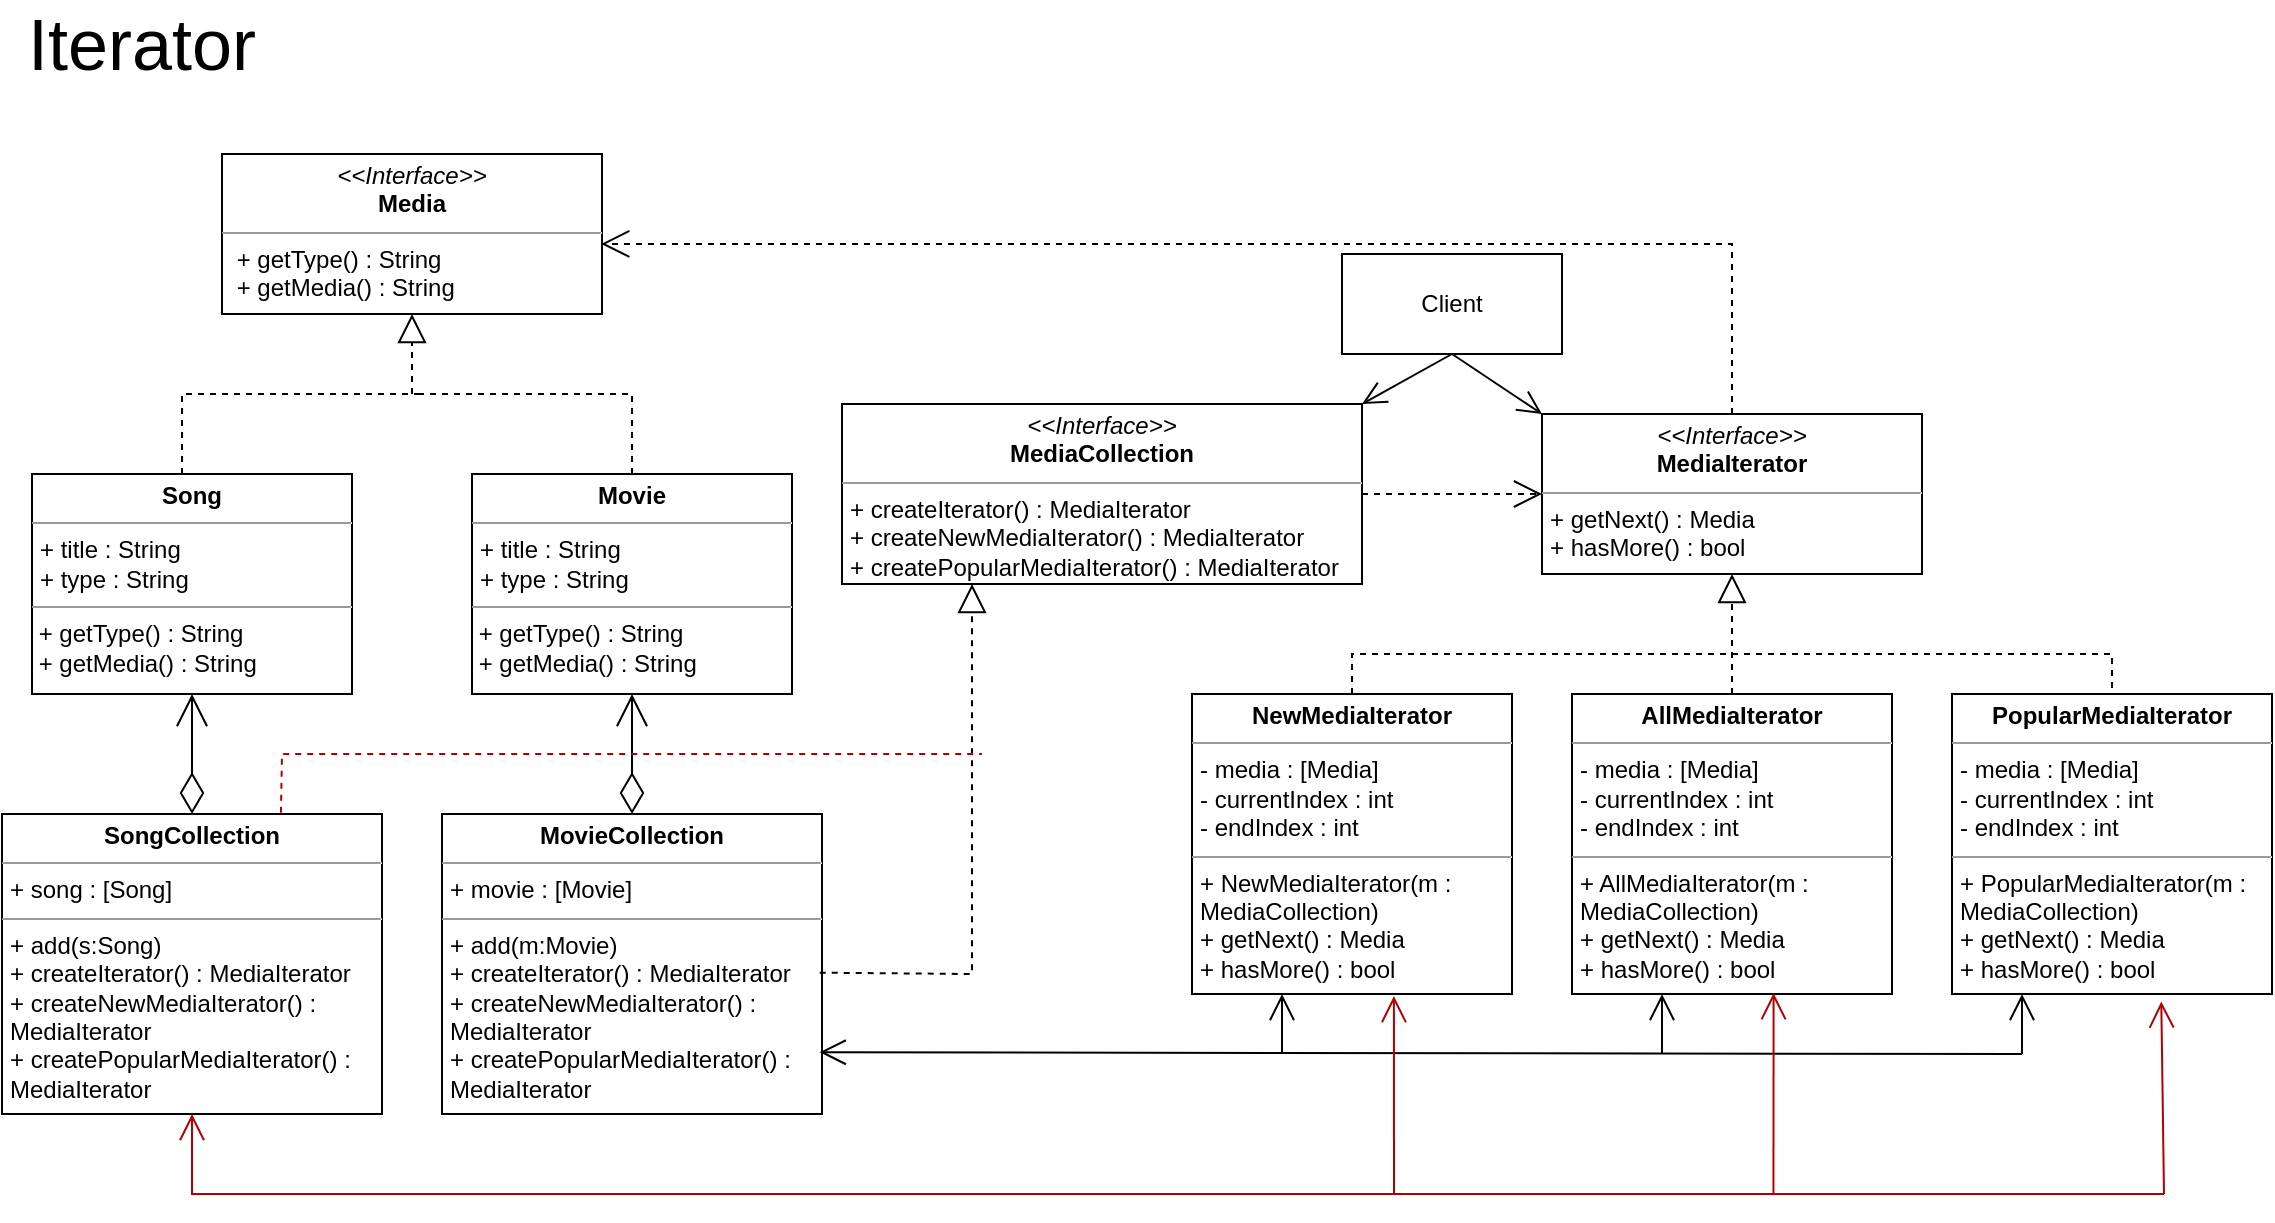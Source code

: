 <mxfile version="24.2.5" type="device">
  <diagram name="หน้า-1" id="0TZ0fHw0hUjsdHWTsVRA">
    <mxGraphModel dx="1592" dy="2068" grid="1" gridSize="10" guides="1" tooltips="1" connect="1" arrows="1" fold="1" page="1" pageScale="1" pageWidth="827" pageHeight="1169" math="0" shadow="0">
      <root>
        <mxCell id="0" />
        <mxCell id="1" parent="0" />
        <mxCell id="AeoD8DKFycW20S77DhFR-1" value="&lt;p style=&quot;margin:0px;margin-top:4px;text-align:center;&quot;&gt;&lt;i&gt;&amp;lt;&amp;lt;Interface&amp;gt;&amp;gt;&lt;/i&gt;&lt;br&gt;&lt;b&gt;Media&lt;/b&gt;&lt;/p&gt;&lt;hr size=&quot;1&quot;&gt;&lt;p style=&quot;margin:0px;margin-left:4px;&quot;&gt;&amp;nbsp;+ getType() : String&lt;br&gt;&lt;/p&gt;&lt;p style=&quot;margin:0px;margin-left:4px;&quot;&gt;&amp;nbsp;+ getMedia() : String&lt;/p&gt;" style="verticalAlign=top;align=left;overflow=fill;fontSize=12;fontFamily=Helvetica;html=1;whiteSpace=wrap;" parent="1" vertex="1">
          <mxGeometry x="140" y="70" width="190" height="80" as="geometry" />
        </mxCell>
        <mxCell id="AeoD8DKFycW20S77DhFR-2" value="&lt;p style=&quot;margin:0px;margin-top:4px;text-align:center;&quot;&gt;&lt;b&gt;Movie&lt;/b&gt;&lt;/p&gt;&lt;hr size=&quot;1&quot;&gt;&lt;p style=&quot;margin:0px;margin-left:4px;&quot;&gt;+ title : String&lt;/p&gt;&lt;p style=&quot;margin:0px;margin-left:4px;&quot;&gt;+ type : String&lt;/p&gt;&lt;hr size=&quot;1&quot;&gt;&lt;p style=&quot;margin:0px;margin-left:4px;&quot;&gt;&lt;/p&gt;&amp;nbsp;+ getType() : String&lt;br&gt;&amp;nbsp;+ getMedia() : String" style="verticalAlign=top;align=left;overflow=fill;fontSize=12;fontFamily=Helvetica;html=1;whiteSpace=wrap;" parent="1" vertex="1">
          <mxGeometry x="265" y="230" width="160" height="110" as="geometry" />
        </mxCell>
        <mxCell id="AeoD8DKFycW20S77DhFR-3" value="&lt;p style=&quot;margin:0px;margin-top:4px;text-align:center;&quot;&gt;&lt;b&gt;MovieCollection&lt;/b&gt;&lt;/p&gt;&lt;hr size=&quot;1&quot;&gt;&lt;p style=&quot;margin:0px;margin-left:4px;&quot;&gt;+ movie : [Movie]&lt;/p&gt;&lt;hr size=&quot;1&quot;&gt;&lt;p style=&quot;margin:0px;margin-left:4px;&quot;&gt;+ add(m:Movie)&lt;/p&gt;&lt;p style=&quot;margin:0px;margin-left:4px;&quot;&gt;+ createIterator() : MediaIterator&lt;/p&gt;&lt;p style=&quot;border-color: var(--border-color); margin: 0px 0px 0px 4px;&quot;&gt;+ createNewMediaIterator() : MediaIterator&lt;/p&gt;&lt;p style=&quot;border-color: var(--border-color); margin: 0px 0px 0px 4px;&quot;&gt;+ createPopularMediaIterator() : MediaIterator&amp;nbsp;&lt;/p&gt;" style="verticalAlign=top;align=left;overflow=fill;fontSize=12;fontFamily=Helvetica;html=1;whiteSpace=wrap;" parent="1" vertex="1">
          <mxGeometry x="250" y="400" width="190" height="150" as="geometry" />
        </mxCell>
        <mxCell id="AeoD8DKFycW20S77DhFR-4" value="&lt;p style=&quot;margin:0px;margin-top:4px;text-align:center;&quot;&gt;&lt;i&gt;&amp;lt;&amp;lt;Interface&amp;gt;&amp;gt;&lt;/i&gt;&lt;br&gt;&lt;b&gt;MediaCollection&lt;/b&gt;&lt;/p&gt;&lt;hr size=&quot;1&quot;&gt;&lt;p style=&quot;margin:0px;margin-left:4px;&quot;&gt;+ createIterator() : MediaIterator&lt;br&gt;&lt;/p&gt;&lt;p style=&quot;margin:0px;margin-left:4px;&quot;&gt;+ createNewMediaIterator() : MediaIterator&lt;/p&gt;&lt;p style=&quot;margin:0px;margin-left:4px;&quot;&gt;+ createPopularMediaIterator() : MediaIterator&amp;nbsp;&lt;/p&gt;" style="verticalAlign=top;align=left;overflow=fill;fontSize=12;fontFamily=Helvetica;html=1;whiteSpace=wrap;" parent="1" vertex="1">
          <mxGeometry x="450" y="195" width="260" height="90" as="geometry" />
        </mxCell>
        <mxCell id="AeoD8DKFycW20S77DhFR-5" value="&lt;p style=&quot;margin:0px;margin-top:4px;text-align:center;&quot;&gt;&lt;i&gt;&amp;lt;&amp;lt;Interface&amp;gt;&amp;gt;&lt;/i&gt;&lt;br&gt;&lt;b&gt;MediaIterator&lt;/b&gt;&lt;/p&gt;&lt;hr size=&quot;1&quot;&gt;&lt;p style=&quot;margin:0px;margin-left:4px;&quot;&gt;+ getNext() : Media&lt;/p&gt;&lt;p style=&quot;margin:0px;margin-left:4px;&quot;&gt;+ hasMore() : bool&lt;/p&gt;" style="verticalAlign=top;align=left;overflow=fill;fontSize=12;fontFamily=Helvetica;html=1;whiteSpace=wrap;" parent="1" vertex="1">
          <mxGeometry x="800" y="200" width="190" height="80" as="geometry" />
        </mxCell>
        <mxCell id="AeoD8DKFycW20S77DhFR-6" value="Client" style="html=1;whiteSpace=wrap;" parent="1" vertex="1">
          <mxGeometry x="700" y="120" width="110" height="50" as="geometry" />
        </mxCell>
        <mxCell id="AeoD8DKFycW20S77DhFR-7" value="&lt;p style=&quot;margin:0px;margin-top:4px;text-align:center;&quot;&gt;&lt;b&gt;AllMediaIterator&lt;/b&gt;&lt;/p&gt;&lt;hr size=&quot;1&quot;&gt;&lt;p style=&quot;margin:0px;margin-left:4px;&quot;&gt;- media : [Media]&lt;/p&gt;&lt;p style=&quot;margin:0px;margin-left:4px;&quot;&gt;- currentIndex : int&lt;/p&gt;&lt;p style=&quot;margin:0px;margin-left:4px;&quot;&gt;- endIndex : int&lt;/p&gt;&lt;hr size=&quot;1&quot;&gt;&lt;p style=&quot;margin:0px;margin-left:4px;&quot;&gt;+ AllMediaIterator(m : MediaCollection)&lt;/p&gt;&lt;p style=&quot;margin:0px;margin-left:4px;&quot;&gt;+ getNext() : Media&lt;/p&gt;&lt;p style=&quot;margin:0px;margin-left:4px;&quot;&gt;+ hasMore() : bool&lt;/p&gt;" style="verticalAlign=top;align=left;overflow=fill;fontSize=12;fontFamily=Helvetica;html=1;whiteSpace=wrap;" parent="1" vertex="1">
          <mxGeometry x="815" y="340" width="160" height="150" as="geometry" />
        </mxCell>
        <mxCell id="AeoD8DKFycW20S77DhFR-9" value="&lt;p style=&quot;margin:0px;margin-top:4px;text-align:center;&quot;&gt;&lt;b&gt;NewMediaIterator&lt;/b&gt;&lt;/p&gt;&lt;hr size=&quot;1&quot;&gt;&lt;p style=&quot;margin:0px;margin-left:4px;&quot;&gt;- media : [Media]&lt;/p&gt;&lt;p style=&quot;margin:0px;margin-left:4px;&quot;&gt;- currentIndex : int&lt;/p&gt;&lt;p style=&quot;margin:0px;margin-left:4px;&quot;&gt;- endIndex : int&lt;/p&gt;&lt;hr size=&quot;1&quot;&gt;&lt;p style=&quot;margin:0px;margin-left:4px;&quot;&gt;+&amp;nbsp;&lt;span style=&quot;border-color: var(--border-color); text-align: center;&quot;&gt;NewMediaIterator&lt;/span&gt;(m : MediaCollection)&lt;/p&gt;&lt;p style=&quot;margin:0px;margin-left:4px;&quot;&gt;+ getNext() : Media&lt;/p&gt;&lt;p style=&quot;margin:0px;margin-left:4px;&quot;&gt;+ hasMore() : bool&lt;/p&gt;" style="verticalAlign=top;align=left;overflow=fill;fontSize=12;fontFamily=Helvetica;html=1;whiteSpace=wrap;" parent="1" vertex="1">
          <mxGeometry x="625" y="340" width="160" height="150" as="geometry" />
        </mxCell>
        <mxCell id="AeoD8DKFycW20S77DhFR-10" value="&lt;p style=&quot;margin:0px;margin-top:4px;text-align:center;&quot;&gt;&lt;b&gt;PopularMediaIterator&lt;/b&gt;&lt;/p&gt;&lt;hr size=&quot;1&quot;&gt;&lt;p style=&quot;margin:0px;margin-left:4px;&quot;&gt;- media : [Media]&lt;/p&gt;&lt;p style=&quot;margin:0px;margin-left:4px;&quot;&gt;- currentIndex : int&lt;/p&gt;&lt;p style=&quot;margin:0px;margin-left:4px;&quot;&gt;- endIndex : int&lt;/p&gt;&lt;hr size=&quot;1&quot;&gt;&lt;p style=&quot;margin:0px;margin-left:4px;&quot;&gt;+ Popular&lt;span style=&quot;border-color: var(--border-color); text-align: center;&quot;&gt;MediaIterator&lt;/span&gt;(m : MediaCollection)&lt;/p&gt;&lt;p style=&quot;margin:0px;margin-left:4px;&quot;&gt;+ getNext() : Media&lt;/p&gt;&lt;p style=&quot;margin:0px;margin-left:4px;&quot;&gt;+ hasMore() : bool&lt;/p&gt;" style="verticalAlign=top;align=left;overflow=fill;fontSize=12;fontFamily=Helvetica;html=1;whiteSpace=wrap;" parent="1" vertex="1">
          <mxGeometry x="1005" y="340" width="160" height="150" as="geometry" />
        </mxCell>
        <mxCell id="AeoD8DKFycW20S77DhFR-11" value="" style="endArrow=block;dashed=1;endFill=0;endSize=12;html=1;rounded=0;entryX=0.5;entryY=1;entryDx=0;entryDy=0;exitX=0.5;exitY=0;exitDx=0;exitDy=0;" parent="1" source="AeoD8DKFycW20S77DhFR-2" target="AeoD8DKFycW20S77DhFR-1" edge="1">
          <mxGeometry width="160" relative="1" as="geometry">
            <mxPoint x="460" y="390" as="sourcePoint" />
            <mxPoint x="620" y="390" as="targetPoint" />
            <Array as="points">
              <mxPoint x="345" y="190" />
              <mxPoint x="235" y="190" />
            </Array>
          </mxGeometry>
        </mxCell>
        <mxCell id="AeoD8DKFycW20S77DhFR-12" value="" style="endArrow=diamondThin;endFill=0;endSize=18;html=1;rounded=0;exitX=0.5;exitY=1;exitDx=0;exitDy=0;entryX=0.5;entryY=0;entryDx=0;entryDy=0;startArrow=open;startFill=0;startSize=14;" parent="1" source="AeoD8DKFycW20S77DhFR-2" target="AeoD8DKFycW20S77DhFR-3" edge="1">
          <mxGeometry width="160" relative="1" as="geometry">
            <mxPoint x="420" y="330" as="sourcePoint" />
            <mxPoint x="580" y="330" as="targetPoint" />
          </mxGeometry>
        </mxCell>
        <mxCell id="AeoD8DKFycW20S77DhFR-13" value="" style="endArrow=block;dashed=1;endFill=0;endSize=12;html=1;rounded=0;entryX=0.25;entryY=1;entryDx=0;entryDy=0;exitX=0.994;exitY=0.529;exitDx=0;exitDy=0;exitPerimeter=0;" parent="1" source="AeoD8DKFycW20S77DhFR-3" target="AeoD8DKFycW20S77DhFR-4" edge="1">
          <mxGeometry width="160" relative="1" as="geometry">
            <mxPoint x="390" y="300" as="sourcePoint" />
            <mxPoint x="550" y="300" as="targetPoint" />
            <Array as="points">
              <mxPoint x="515" y="480" />
            </Array>
          </mxGeometry>
        </mxCell>
        <mxCell id="AeoD8DKFycW20S77DhFR-14" value="" style="endArrow=open;endSize=12;dashed=1;html=1;rounded=0;entryX=0;entryY=0.5;entryDx=0;entryDy=0;exitX=1;exitY=0.5;exitDx=0;exitDy=0;" parent="1" source="AeoD8DKFycW20S77DhFR-4" target="AeoD8DKFycW20S77DhFR-5" edge="1">
          <mxGeometry width="160" relative="1" as="geometry">
            <mxPoint x="530" y="280" as="sourcePoint" />
            <mxPoint x="690" y="280" as="targetPoint" />
          </mxGeometry>
        </mxCell>
        <mxCell id="AeoD8DKFycW20S77DhFR-15" value="" style="endArrow=block;dashed=1;endFill=0;endSize=12;html=1;rounded=0;entryX=0.5;entryY=1;entryDx=0;entryDy=0;exitX=0.5;exitY=0;exitDx=0;exitDy=0;" parent="1" source="AeoD8DKFycW20S77DhFR-7" target="AeoD8DKFycW20S77DhFR-5" edge="1">
          <mxGeometry width="160" relative="1" as="geometry">
            <mxPoint x="710" y="470" as="sourcePoint" />
            <mxPoint x="870" y="470" as="targetPoint" />
          </mxGeometry>
        </mxCell>
        <mxCell id="AeoD8DKFycW20S77DhFR-16" value="" style="endArrow=none;dashed=1;html=1;rounded=0;exitX=0.5;exitY=0;exitDx=0;exitDy=0;entryX=0.5;entryY=0;entryDx=0;entryDy=0;" parent="1" source="AeoD8DKFycW20S77DhFR-9" target="AeoD8DKFycW20S77DhFR-10" edge="1">
          <mxGeometry width="50" height="50" relative="1" as="geometry">
            <mxPoint x="820" y="400" as="sourcePoint" />
            <mxPoint x="870" y="350" as="targetPoint" />
            <Array as="points">
              <mxPoint x="705" y="320" />
              <mxPoint x="1085" y="320" />
            </Array>
          </mxGeometry>
        </mxCell>
        <mxCell id="AeoD8DKFycW20S77DhFR-17" value="" style="endArrow=open;html=1;rounded=0;endFill=0;entryX=0.5;entryY=1;entryDx=0;entryDy=0;startSize=12;endSize=11;" parent="1" edge="1">
          <mxGeometry width="50" height="50" relative="1" as="geometry">
            <mxPoint x="670" y="520" as="sourcePoint" />
            <mxPoint x="670" y="490" as="targetPoint" />
          </mxGeometry>
        </mxCell>
        <mxCell id="AeoD8DKFycW20S77DhFR-18" value="" style="endArrow=open;html=1;rounded=0;endFill=0;entryX=0.5;entryY=1;entryDx=0;entryDy=0;startSize=12;endSize=11;" parent="1" edge="1">
          <mxGeometry width="50" height="50" relative="1" as="geometry">
            <mxPoint x="860" y="520" as="sourcePoint" />
            <mxPoint x="860" y="490" as="targetPoint" />
          </mxGeometry>
        </mxCell>
        <mxCell id="AeoD8DKFycW20S77DhFR-19" value="" style="endArrow=open;html=1;rounded=0;endFill=0;entryX=0.5;entryY=1;entryDx=0;entryDy=0;startSize=12;endSize=11;" parent="1" edge="1">
          <mxGeometry width="50" height="50" relative="1" as="geometry">
            <mxPoint x="1040" y="520" as="sourcePoint" />
            <mxPoint x="1040" y="490" as="targetPoint" />
          </mxGeometry>
        </mxCell>
        <mxCell id="AeoD8DKFycW20S77DhFR-20" value="" style="endArrow=open;html=1;rounded=0;endFill=0;entryX=0.994;entryY=0.794;entryDx=0;entryDy=0;startSize=12;endSize=11;entryPerimeter=0;" parent="1" target="AeoD8DKFycW20S77DhFR-3" edge="1">
          <mxGeometry width="50" height="50" relative="1" as="geometry">
            <mxPoint x="1040" y="520" as="sourcePoint" />
            <mxPoint x="735" y="520" as="targetPoint" />
          </mxGeometry>
        </mxCell>
        <mxCell id="AeoD8DKFycW20S77DhFR-21" value="" style="endArrow=open;endSize=12;dashed=1;html=1;rounded=0;entryX=0.998;entryY=0.562;entryDx=0;entryDy=0;exitX=0.5;exitY=0;exitDx=0;exitDy=0;entryPerimeter=0;" parent="1" source="AeoD8DKFycW20S77DhFR-5" target="AeoD8DKFycW20S77DhFR-1" edge="1">
          <mxGeometry width="160" relative="1" as="geometry">
            <mxPoint x="720" y="250" as="sourcePoint" />
            <mxPoint x="810" y="250" as="targetPoint" />
            <Array as="points">
              <mxPoint x="895" y="115" />
            </Array>
          </mxGeometry>
        </mxCell>
        <mxCell id="AeoD8DKFycW20S77DhFR-22" value="" style="endArrow=open;html=1;rounded=0;entryX=1;entryY=0;entryDx=0;entryDy=0;exitX=0.5;exitY=1;exitDx=0;exitDy=0;endFill=0;startSize=10;endSize=10;" parent="1" source="AeoD8DKFycW20S77DhFR-6" target="AeoD8DKFycW20S77DhFR-4" edge="1">
          <mxGeometry width="50" height="50" relative="1" as="geometry">
            <mxPoint x="730" y="220" as="sourcePoint" />
            <mxPoint x="780" y="170" as="targetPoint" />
          </mxGeometry>
        </mxCell>
        <mxCell id="AeoD8DKFycW20S77DhFR-23" value="" style="endArrow=open;html=1;rounded=0;entryX=0;entryY=0;entryDx=0;entryDy=0;exitX=0.5;exitY=1;exitDx=0;exitDy=0;endFill=0;startSize=10;endSize=10;" parent="1" source="AeoD8DKFycW20S77DhFR-6" target="AeoD8DKFycW20S77DhFR-5" edge="1">
          <mxGeometry width="50" height="50" relative="1" as="geometry">
            <mxPoint x="765" y="180" as="sourcePoint" />
            <mxPoint x="720" y="205" as="targetPoint" />
          </mxGeometry>
        </mxCell>
        <mxCell id="AeoD8DKFycW20S77DhFR-24" value="&lt;p style=&quot;margin:0px;margin-top:4px;text-align:center;&quot;&gt;&lt;b&gt;Song&lt;/b&gt;&lt;/p&gt;&lt;hr size=&quot;1&quot;&gt;&lt;p style=&quot;margin:0px;margin-left:4px;&quot;&gt;+ title : String&lt;/p&gt;&lt;p style=&quot;margin:0px;margin-left:4px;&quot;&gt;+ type : String&lt;/p&gt;&lt;hr size=&quot;1&quot;&gt;&lt;p style=&quot;margin:0px;margin-left:4px;&quot;&gt;&lt;/p&gt;&amp;nbsp;+ getType() : String&lt;br&gt;&amp;nbsp;+ getMedia() : String" style="verticalAlign=top;align=left;overflow=fill;fontSize=12;fontFamily=Helvetica;html=1;whiteSpace=wrap;" parent="1" vertex="1">
          <mxGeometry x="45" y="230" width="160" height="110" as="geometry" />
        </mxCell>
        <mxCell id="AeoD8DKFycW20S77DhFR-25" value="&lt;p style=&quot;margin:0px;margin-top:4px;text-align:center;&quot;&gt;&lt;b&gt;SongCollection&lt;/b&gt;&lt;/p&gt;&lt;hr size=&quot;1&quot;&gt;&lt;p style=&quot;margin:0px;margin-left:4px;&quot;&gt;+ song : [Song]&lt;/p&gt;&lt;hr size=&quot;1&quot;&gt;&lt;p style=&quot;margin:0px;margin-left:4px;&quot;&gt;+ add(s:Song)&lt;/p&gt;&lt;p style=&quot;margin:0px;margin-left:4px;&quot;&gt;+ createIterator() : MediaIterator&lt;/p&gt;&lt;p style=&quot;border-color: var(--border-color); margin: 0px 0px 0px 4px;&quot;&gt;+ createNewMediaIterator() : MediaIterator&lt;/p&gt;&lt;p style=&quot;border-color: var(--border-color); margin: 0px 0px 0px 4px;&quot;&gt;+ createPopularMediaIterator() : MediaIterator&amp;nbsp;&lt;/p&gt;" style="verticalAlign=top;align=left;overflow=fill;fontSize=12;fontFamily=Helvetica;html=1;whiteSpace=wrap;" parent="1" vertex="1">
          <mxGeometry x="30" y="400" width="190" height="150" as="geometry" />
        </mxCell>
        <mxCell id="AeoD8DKFycW20S77DhFR-26" value="" style="endArrow=diamondThin;endFill=0;endSize=18;html=1;rounded=0;exitX=0.5;exitY=1;exitDx=0;exitDy=0;entryX=0.5;entryY=0;entryDx=0;entryDy=0;startArrow=open;startFill=0;startSize=14;" parent="1" source="AeoD8DKFycW20S77DhFR-24" target="AeoD8DKFycW20S77DhFR-25" edge="1">
          <mxGeometry width="160" relative="1" as="geometry">
            <mxPoint x="200" y="330" as="sourcePoint" />
            <mxPoint x="360" y="330" as="targetPoint" />
          </mxGeometry>
        </mxCell>
        <mxCell id="AeoD8DKFycW20S77DhFR-27" value="" style="endArrow=none;dashed=1;html=1;rounded=0;exitX=0.5;exitY=0;exitDx=0;exitDy=0;" parent="1" edge="1">
          <mxGeometry width="50" height="50" relative="1" as="geometry">
            <mxPoint x="120" y="230" as="sourcePoint" />
            <mxPoint x="240" y="190" as="targetPoint" />
            <Array as="points">
              <mxPoint x="120" y="190" />
            </Array>
          </mxGeometry>
        </mxCell>
        <mxCell id="AeoD8DKFycW20S77DhFR-28" value="" style="endArrow=open;html=1;rounded=0;endFill=0;entryX=0.631;entryY=1.007;entryDx=0;entryDy=0;startSize=12;endSize=11;fillColor=#e51400;strokeColor=#B20000;entryPerimeter=0;" parent="1" target="AeoD8DKFycW20S77DhFR-9" edge="1">
          <mxGeometry width="50" height="50" relative="1" as="geometry">
            <mxPoint x="726" y="590" as="sourcePoint" />
            <mxPoint x="726" y="560" as="targetPoint" />
          </mxGeometry>
        </mxCell>
        <mxCell id="AeoD8DKFycW20S77DhFR-29" value="" style="endArrow=open;html=1;rounded=0;endFill=0;entryX=0.63;entryY=0.997;entryDx=0;entryDy=0;startSize=12;endSize=11;fillColor=#e51400;strokeColor=#B20000;entryPerimeter=0;" parent="1" target="AeoD8DKFycW20S77DhFR-7" edge="1">
          <mxGeometry width="50" height="50" relative="1" as="geometry">
            <mxPoint x="915.72" y="590" as="sourcePoint" />
            <mxPoint x="915.72" y="560" as="targetPoint" />
          </mxGeometry>
        </mxCell>
        <mxCell id="AeoD8DKFycW20S77DhFR-30" value="" style="endArrow=open;html=1;rounded=0;endFill=0;entryX=0.654;entryY=1.025;entryDx=0;entryDy=0;startSize=12;endSize=11;fillColor=#e51400;strokeColor=#B20000;entryPerimeter=0;" parent="1" target="AeoD8DKFycW20S77DhFR-10" edge="1">
          <mxGeometry width="50" height="50" relative="1" as="geometry">
            <mxPoint x="1111" y="590" as="sourcePoint" />
            <mxPoint x="1111" y="560" as="targetPoint" />
          </mxGeometry>
        </mxCell>
        <mxCell id="AeoD8DKFycW20S77DhFR-31" value="" style="endArrow=open;html=1;rounded=0;endFill=0;entryX=0.5;entryY=1;entryDx=0;entryDy=0;startSize=12;endSize=11;fillColor=#e51400;strokeColor=#B20000;" parent="1" target="AeoD8DKFycW20S77DhFR-25" edge="1">
          <mxGeometry width="50" height="50" relative="1" as="geometry">
            <mxPoint x="1111" y="590" as="sourcePoint" />
            <mxPoint x="460" y="589" as="targetPoint" />
            <Array as="points">
              <mxPoint x="125" y="590" />
            </Array>
          </mxGeometry>
        </mxCell>
        <mxCell id="AeoD8DKFycW20S77DhFR-32" value="" style="endArrow=none;dashed=1;html=1;rounded=0;exitX=0.734;exitY=-0.004;exitDx=0;exitDy=0;fillColor=#e51400;strokeColor=#B20000;exitPerimeter=0;" parent="1" source="AeoD8DKFycW20S77DhFR-25" edge="1">
          <mxGeometry width="50" height="50" relative="1" as="geometry">
            <mxPoint x="350" y="370" as="sourcePoint" />
            <mxPoint x="520" y="370" as="targetPoint" />
            <Array as="points">
              <mxPoint x="170" y="370" />
            </Array>
          </mxGeometry>
        </mxCell>
        <mxCell id="Hu3uDZE9rzaA73vmQE63-1" value="&lt;font style=&quot;font-size: 36px;&quot;&gt;Iterator&lt;/font&gt;" style="text;html=1;align=center;verticalAlign=middle;whiteSpace=wrap;rounded=0;" vertex="1" parent="1">
          <mxGeometry x="70" width="60" height="30" as="geometry" />
        </mxCell>
      </root>
    </mxGraphModel>
  </diagram>
</mxfile>
